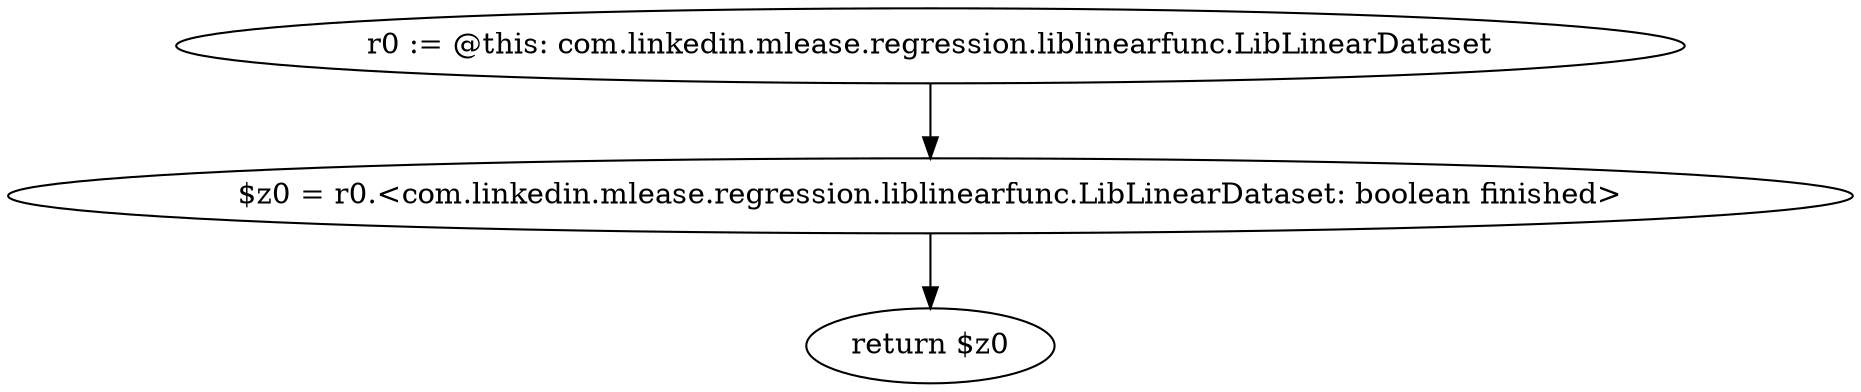 digraph "unitGraph" {
    "r0 := @this: com.linkedin.mlease.regression.liblinearfunc.LibLinearDataset"
    "$z0 = r0.<com.linkedin.mlease.regression.liblinearfunc.LibLinearDataset: boolean finished>"
    "return $z0"
    "r0 := @this: com.linkedin.mlease.regression.liblinearfunc.LibLinearDataset"->"$z0 = r0.<com.linkedin.mlease.regression.liblinearfunc.LibLinearDataset: boolean finished>";
    "$z0 = r0.<com.linkedin.mlease.regression.liblinearfunc.LibLinearDataset: boolean finished>"->"return $z0";
}
